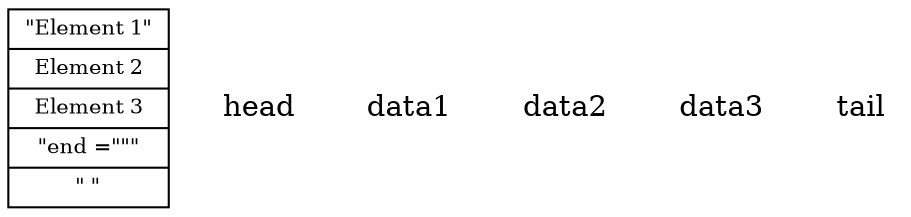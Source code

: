 digraph Stack {
	stack [label="{\"Element 1\" | Element 2 | Element 3 | \"end =\"\"\" | \"       \"}" fontsize=10 shape=record]
	rank=same
	"stack:head" [label=head shape=plaintext width=0]
	"stack:data1" [label=data1 shape=plaintext width=0]
	"stack:data2" [label=data2 shape=plaintext width=0]
	"stack:data3" [label=data3 shape=plaintext width=0]
	"stack:tail" [label=tail shape=plaintext width=0]
}
